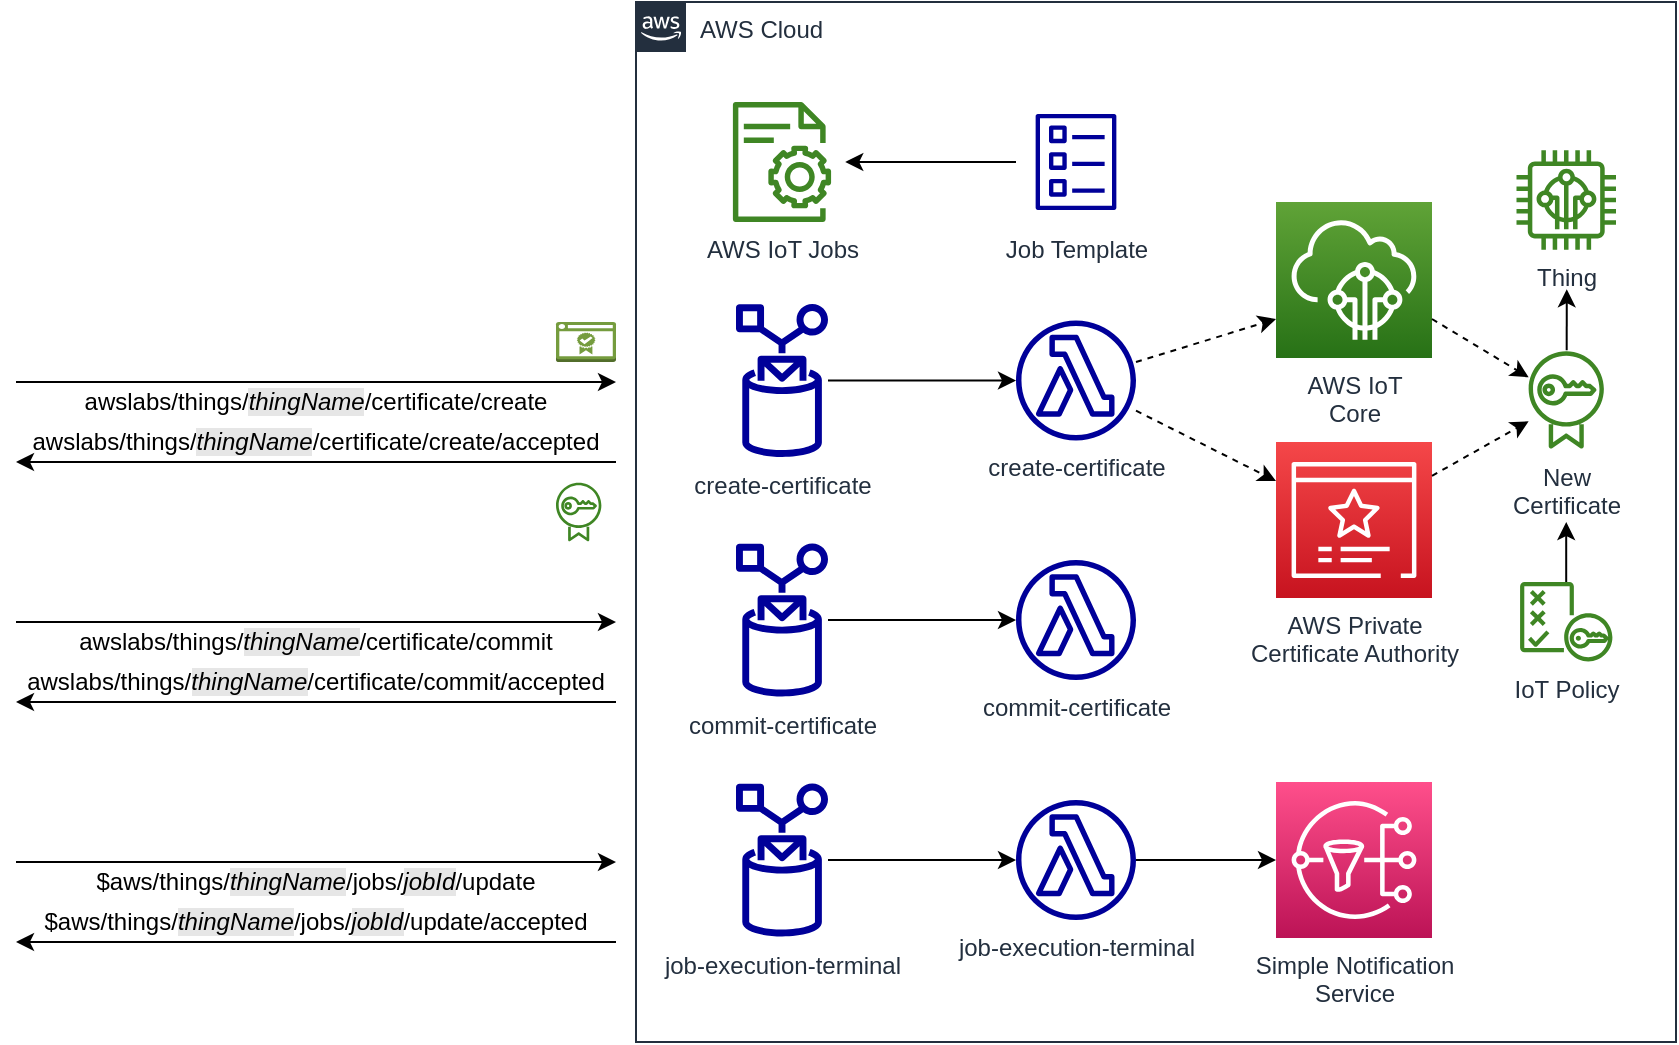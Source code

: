 <mxfile version="20.3.0" type="device"><diagram id="iFA7WSP7PmwG47qbFd6f" name="Page-1"><mxGraphModel dx="1102" dy="857" grid="1" gridSize="10" guides="1" tooltips="1" connect="1" arrows="1" fold="1" page="1" pageScale="1" pageWidth="1100" pageHeight="850" math="0" shadow="0"><root><mxCell id="0"/><mxCell id="1" parent="0"/><mxCell id="pha9NR9HZwjInYKIv3SI-1" value="AWS Cloud" style="points=[[0,0],[0.25,0],[0.5,0],[0.75,0],[1,0],[1,0.25],[1,0.5],[1,0.75],[1,1],[0.75,1],[0.5,1],[0.25,1],[0,1],[0,0.75],[0,0.5],[0,0.25]];outlineConnect=0;gradientColor=none;html=1;whiteSpace=wrap;fontSize=12;fontStyle=0;container=1;pointerEvents=0;collapsible=0;recursiveResize=0;shape=mxgraph.aws4.group;grIcon=mxgraph.aws4.group_aws_cloud_alt;strokeColor=#232F3E;fillColor=none;verticalAlign=top;align=left;spacingLeft=30;fontColor=#232F3E;dashed=0;" parent="1" vertex="1"><mxGeometry x="520" y="40" width="520" height="520" as="geometry"/></mxCell><mxCell id="pha9NR9HZwjInYKIv3SI-15" value="commit-certificate" style="sketch=0;outlineConnect=0;fontColor=#232F3E;gradientColor=none;fillColor=#000099;strokeColor=none;dashed=0;verticalLabelPosition=bottom;verticalAlign=top;align=center;html=1;fontSize=12;fontStyle=0;aspect=fixed;pointerEvents=1;shape=mxgraph.aws4.lambda_function;" parent="pha9NR9HZwjInYKIv3SI-1" vertex="1"><mxGeometry x="190" y="279" width="60" height="60" as="geometry"/></mxCell><mxCell id="LdcKFjev-AM0svmc6w0p-10" value="" style="edgeStyle=orthogonalEdgeStyle;rounded=0;orthogonalLoop=1;jettySize=auto;html=1;" parent="pha9NR9HZwjInYKIv3SI-1" source="pha9NR9HZwjInYKIv3SI-16" target="LdcKFjev-AM0svmc6w0p-9" edge="1"><mxGeometry relative="1" as="geometry"/></mxCell><mxCell id="pha9NR9HZwjInYKIv3SI-16" value="job-execution-terminal" style="sketch=0;outlineConnect=0;fontColor=#232F3E;gradientColor=none;fillColor=#000099;strokeColor=none;dashed=0;verticalLabelPosition=bottom;verticalAlign=top;align=center;html=1;fontSize=12;fontStyle=0;aspect=fixed;pointerEvents=1;shape=mxgraph.aws4.lambda_function;" parent="pha9NR9HZwjInYKIv3SI-1" vertex="1"><mxGeometry x="190" y="399" width="60" height="60" as="geometry"/></mxCell><mxCell id="pha9NR9HZwjInYKIv3SI-26" value="create-certificate" style="sketch=0;outlineConnect=0;fontColor=#232F3E;gradientColor=none;fillColor=#000099;strokeColor=none;dashed=0;verticalLabelPosition=bottom;verticalAlign=top;align=center;html=1;fontSize=12;fontStyle=0;aspect=fixed;pointerEvents=1;shape=mxgraph.aws4.lambda_function;" parent="pha9NR9HZwjInYKIv3SI-1" vertex="1"><mxGeometry x="190" y="159.25" width="60" height="60" as="geometry"/></mxCell><mxCell id="pha9NR9HZwjInYKIv3SI-45" value="New&lt;br&gt;Certificate" style="sketch=0;outlineConnect=0;fontColor=#232F3E;gradientColor=none;fillColor=#3F8624;strokeColor=none;dashed=0;verticalLabelPosition=bottom;verticalAlign=top;align=center;html=1;fontSize=12;fontStyle=0;aspect=fixed;pointerEvents=1;shape=mxgraph.aws4.certificate_manager;" parent="pha9NR9HZwjInYKIv3SI-1" vertex="1"><mxGeometry x="446.31" y="174.12" width="37.63" height="49.75" as="geometry"/></mxCell><mxCell id="pha9NR9HZwjInYKIv3SI-12" value="AWS IoT&lt;br&gt;Core" style="sketch=0;points=[[0,0,0],[0.25,0,0],[0.5,0,0],[0.75,0,0],[1,0,0],[0,1,0],[0.25,1,0],[0.5,1,0],[0.75,1,0],[1,1,0],[0,0.25,0],[0,0.5,0],[0,0.75,0],[1,0.25,0],[1,0.5,0],[1,0.75,0]];outlineConnect=0;fontColor=#232F3E;gradientColor=#60A337;gradientDirection=north;fillColor=#277116;strokeColor=#ffffff;dashed=0;verticalLabelPosition=bottom;verticalAlign=top;align=center;html=1;fontSize=12;fontStyle=0;aspect=fixed;shape=mxgraph.aws4.resourceIcon;resIcon=mxgraph.aws4.iot_core;" parent="pha9NR9HZwjInYKIv3SI-1" vertex="1"><mxGeometry x="320" y="100" width="78" height="78" as="geometry"/></mxCell><mxCell id="pha9NR9HZwjInYKIv3SI-13" value="AWS Private&lt;br&gt;Certificate Authority" style="sketch=0;points=[[0,0,0],[0.25,0,0],[0.5,0,0],[0.75,0,0],[1,0,0],[0,1,0],[0.25,1,0],[0.5,1,0],[0.75,1,0],[1,1,0],[0,0.25,0],[0,0.5,0],[0,0.75,0],[1,0.25,0],[1,0.5,0],[1,0.75,0]];outlineConnect=0;fontColor=#232F3E;gradientColor=#F54749;gradientDirection=north;fillColor=#C7131F;strokeColor=#ffffff;dashed=0;verticalLabelPosition=bottom;verticalAlign=top;align=center;html=1;fontSize=12;fontStyle=0;aspect=fixed;shape=mxgraph.aws4.resourceIcon;resIcon=mxgraph.aws4.certificate_manager_3;" parent="pha9NR9HZwjInYKIv3SI-1" vertex="1"><mxGeometry x="320" y="220" width="78" height="78" as="geometry"/></mxCell><mxCell id="zHyf31wUQvuEaMUlWrDy-2" value="" style="endArrow=classic;html=1;rounded=0;exitX=1;exitY=0.75;exitDx=0;exitDy=0;exitPerimeter=0;dashed=1;" parent="pha9NR9HZwjInYKIv3SI-1" source="pha9NR9HZwjInYKIv3SI-12" target="pha9NR9HZwjInYKIv3SI-45" edge="1"><mxGeometry width="50" height="50" relative="1" as="geometry"><mxPoint x="160" y="314.24" as="sourcePoint"/><mxPoint x="210" y="264.24" as="targetPoint"/></mxGeometry></mxCell><mxCell id="zHyf31wUQvuEaMUlWrDy-3" value="" style="endArrow=classic;html=1;rounded=0;dashed=1;" parent="pha9NR9HZwjInYKIv3SI-1" source="pha9NR9HZwjInYKIv3SI-13" target="pha9NR9HZwjInYKIv3SI-45" edge="1"><mxGeometry width="50" height="50" relative="1" as="geometry"><mxPoint x="160" y="314.24" as="sourcePoint"/><mxPoint x="210" y="264.24" as="targetPoint"/></mxGeometry></mxCell><mxCell id="LdcKFjev-AM0svmc6w0p-2" value="" style="edgeStyle=orthogonalEdgeStyle;rounded=0;orthogonalLoop=1;jettySize=auto;html=1;" parent="pha9NR9HZwjInYKIv3SI-1" source="LdcKFjev-AM0svmc6w0p-1" target="pha9NR9HZwjInYKIv3SI-26" edge="1"><mxGeometry relative="1" as="geometry"/></mxCell><mxCell id="LdcKFjev-AM0svmc6w0p-1" value="create-certificate" style="sketch=0;outlineConnect=0;fontColor=#232F3E;gradientColor=none;fillColor=#000099;strokeColor=none;dashed=0;verticalLabelPosition=bottom;verticalAlign=top;align=center;html=1;fontSize=12;fontStyle=0;aspect=fixed;pointerEvents=1;shape=mxgraph.aws4.rule;" parent="pha9NR9HZwjInYKIv3SI-1" vertex="1"><mxGeometry x="50" y="150.25" width="46" height="78" as="geometry"/></mxCell><mxCell id="LdcKFjev-AM0svmc6w0p-3" value="" style="endArrow=classic;html=1;rounded=0;entryX=0;entryY=0.75;entryDx=0;entryDy=0;entryPerimeter=0;dashed=1;" parent="pha9NR9HZwjInYKIv3SI-1" source="pha9NR9HZwjInYKIv3SI-26" target="pha9NR9HZwjInYKIv3SI-12" edge="1"><mxGeometry width="50" height="50" relative="1" as="geometry"><mxPoint x="40" y="410" as="sourcePoint"/><mxPoint x="90" y="360" as="targetPoint"/></mxGeometry></mxCell><mxCell id="LdcKFjev-AM0svmc6w0p-5" value="" style="edgeStyle=orthogonalEdgeStyle;rounded=0;orthogonalLoop=1;jettySize=auto;html=1;" parent="pha9NR9HZwjInYKIv3SI-1" source="LdcKFjev-AM0svmc6w0p-4" target="pha9NR9HZwjInYKIv3SI-15" edge="1"><mxGeometry relative="1" as="geometry"/></mxCell><mxCell id="LdcKFjev-AM0svmc6w0p-4" value="commit-certificate" style="sketch=0;outlineConnect=0;fontColor=#232F3E;gradientColor=none;fillColor=#000099;strokeColor=none;dashed=0;verticalLabelPosition=bottom;verticalAlign=top;align=center;html=1;fontSize=12;fontStyle=0;aspect=fixed;pointerEvents=1;shape=mxgraph.aws4.rule;" parent="pha9NR9HZwjInYKIv3SI-1" vertex="1"><mxGeometry x="50" y="270" width="46" height="78" as="geometry"/></mxCell><mxCell id="LdcKFjev-AM0svmc6w0p-6" value="" style="endArrow=classic;html=1;rounded=0;entryX=0;entryY=0.25;entryDx=0;entryDy=0;entryPerimeter=0;dashed=1;" parent="pha9NR9HZwjInYKIv3SI-1" source="pha9NR9HZwjInYKIv3SI-26" target="pha9NR9HZwjInYKIv3SI-13" edge="1"><mxGeometry width="50" height="50" relative="1" as="geometry"><mxPoint x="40" y="410" as="sourcePoint"/><mxPoint x="90" y="360" as="targetPoint"/></mxGeometry></mxCell><mxCell id="LdcKFjev-AM0svmc6w0p-8" value="" style="edgeStyle=orthogonalEdgeStyle;rounded=0;orthogonalLoop=1;jettySize=auto;html=1;" parent="pha9NR9HZwjInYKIv3SI-1" source="LdcKFjev-AM0svmc6w0p-7" target="pha9NR9HZwjInYKIv3SI-16" edge="1"><mxGeometry relative="1" as="geometry"/></mxCell><mxCell id="LdcKFjev-AM0svmc6w0p-7" value="job-execution-terminal" style="sketch=0;outlineConnect=0;fontColor=#232F3E;gradientColor=none;fillColor=#000099;strokeColor=none;dashed=0;verticalLabelPosition=bottom;verticalAlign=top;align=center;html=1;fontSize=12;fontStyle=0;aspect=fixed;pointerEvents=1;shape=mxgraph.aws4.rule;" parent="pha9NR9HZwjInYKIv3SI-1" vertex="1"><mxGeometry x="50" y="390" width="46" height="78" as="geometry"/></mxCell><mxCell id="LdcKFjev-AM0svmc6w0p-9" value="Simple Notification&lt;br&gt;Service" style="sketch=0;points=[[0,0,0],[0.25,0,0],[0.5,0,0],[0.75,0,0],[1,0,0],[0,1,0],[0.25,1,0],[0.5,1,0],[0.75,1,0],[1,1,0],[0,0.25,0],[0,0.5,0],[0,0.75,0],[1,0.25,0],[1,0.5,0],[1,0.75,0]];outlineConnect=0;fontColor=#232F3E;gradientColor=#FF4F8B;gradientDirection=north;fillColor=#BC1356;strokeColor=#ffffff;dashed=0;verticalLabelPosition=bottom;verticalAlign=top;align=center;html=1;fontSize=12;fontStyle=0;aspect=fixed;shape=mxgraph.aws4.resourceIcon;resIcon=mxgraph.aws4.sns;" parent="pha9NR9HZwjInYKIv3SI-1" vertex="1"><mxGeometry x="320" y="390" width="78" height="78" as="geometry"/></mxCell><mxCell id="LdcKFjev-AM0svmc6w0p-16" value="&lt;span style=&quot;background-color: rgb(255 , 255 , 255)&quot;&gt;IoT Policy&lt;/span&gt;" style="sketch=0;outlineConnect=0;fontColor=#232F3E;gradientColor=none;fillColor=#3F8624;strokeColor=none;dashed=0;verticalLabelPosition=bottom;verticalAlign=top;align=center;html=1;fontSize=12;fontStyle=0;aspect=fixed;pointerEvents=1;shape=mxgraph.aws4.policy;labelBackgroundColor=#E6E6E6;" parent="pha9NR9HZwjInYKIv3SI-1" vertex="1"><mxGeometry x="441.99" y="290" width="46.27" height="39.75" as="geometry"/></mxCell><mxCell id="LdcKFjev-AM0svmc6w0p-15" value="" style="edgeStyle=orthogonalEdgeStyle;rounded=0;orthogonalLoop=1;jettySize=auto;html=1;" parent="pha9NR9HZwjInYKIv3SI-1" source="LdcKFjev-AM0svmc6w0p-16" edge="1"><mxGeometry relative="1" as="geometry"><mxPoint x="465.12" y="260.0" as="targetPoint"/></mxGeometry></mxCell><mxCell id="LdcKFjev-AM0svmc6w0p-17" value="Thing" style="sketch=0;outlineConnect=0;fontColor=#232F3E;gradientColor=none;fillColor=#3F8624;strokeColor=none;dashed=0;verticalLabelPosition=bottom;verticalAlign=top;align=center;html=1;fontSize=12;fontStyle=0;aspect=fixed;pointerEvents=1;shape=mxgraph.aws4.iot_thing_freertos_device;labelBackgroundColor=#FFFFFF;" parent="pha9NR9HZwjInYKIv3SI-1" vertex="1"><mxGeometry x="440.25" y="74.1" width="49.75" height="49.75" as="geometry"/></mxCell><mxCell id="LdcKFjev-AM0svmc6w0p-18" value="" style="edgeStyle=orthogonalEdgeStyle;rounded=0;orthogonalLoop=1;jettySize=auto;html=1;" parent="pha9NR9HZwjInYKIv3SI-1" edge="1"><mxGeometry relative="1" as="geometry"><mxPoint x="465.38" y="143.6" as="targetPoint"/><mxPoint x="465.35" y="174.123" as="sourcePoint"/></mxGeometry></mxCell><mxCell id="LdcKFjev-AM0svmc6w0p-19" value="AWS IoT Jobs" style="sketch=0;outlineConnect=0;fontColor=#232F3E;gradientColor=none;fillColor=#3F8624;strokeColor=none;dashed=0;verticalLabelPosition=bottom;verticalAlign=top;align=center;html=1;fontSize=12;fontStyle=0;aspect=fixed;pointerEvents=1;shape=mxgraph.aws4.iot_device_jobs_resource;labelBackgroundColor=#FFFFFF;" parent="pha9NR9HZwjInYKIv3SI-1" vertex="1"><mxGeometry x="48.38" y="50" width="49.23" height="60" as="geometry"/></mxCell><mxCell id="LdcKFjev-AM0svmc6w0p-20" value="" style="edgeStyle=orthogonalEdgeStyle;rounded=0;orthogonalLoop=1;jettySize=auto;html=1;" parent="pha9NR9HZwjInYKIv3SI-1" source="LdcKFjev-AM0svmc6w0p-21" edge="1"><mxGeometry relative="1" as="geometry"><mxPoint x="104.62" y="80" as="targetPoint"/></mxGeometry></mxCell><mxCell id="LdcKFjev-AM0svmc6w0p-21" value="Job Template" style="sketch=0;outlineConnect=0;fontColor=#232F3E;gradientColor=none;strokeColor=#000099;fillColor=#ffffff;dashed=0;verticalLabelPosition=bottom;verticalAlign=top;align=center;html=1;fontSize=12;fontStyle=0;aspect=fixed;shape=mxgraph.aws4.resourceIcon;resIcon=mxgraph.aws4.template;" parent="pha9NR9HZwjInYKIv3SI-1" vertex="1"><mxGeometry x="190" y="50" width="60" height="60" as="geometry"/></mxCell><mxCell id="pha9NR9HZwjInYKIv3SI-18" value="" style="endArrow=classic;html=1;rounded=0;" parent="1" edge="1"><mxGeometry width="50" height="50" relative="1" as="geometry"><mxPoint x="210" y="230" as="sourcePoint"/><mxPoint x="510" y="230" as="targetPoint"/></mxGeometry></mxCell><mxCell id="pha9NR9HZwjInYKIv3SI-19" value="" style="endArrow=classic;html=1;rounded=0;" parent="1" edge="1"><mxGeometry width="50" height="50" relative="1" as="geometry"><mxPoint x="510" y="270" as="sourcePoint"/><mxPoint x="210" y="270" as="targetPoint"/></mxGeometry></mxCell><mxCell id="pha9NR9HZwjInYKIv3SI-20" value="awslabs/things/&lt;span style=&quot;background-color: rgb(230 , 230 , 230)&quot;&gt;&lt;i&gt;thingName&lt;/i&gt;&lt;/span&gt;/certificate/create" style="text;html=1;strokeColor=none;fillColor=none;align=center;verticalAlign=middle;whiteSpace=wrap;rounded=0;" parent="1" vertex="1"><mxGeometry x="210" y="230" width="300" height="20" as="geometry"/></mxCell><mxCell id="pha9NR9HZwjInYKIv3SI-21" value="awslabs/things/&lt;span style=&quot;background-color: rgb(230 , 230 , 230)&quot;&gt;&lt;i&gt;thingName&lt;/i&gt;&lt;/span&gt;/certificate/create/accepted" style="text;html=1;strokeColor=none;fillColor=none;align=center;verticalAlign=middle;whiteSpace=wrap;rounded=0;" parent="1" vertex="1"><mxGeometry x="210" y="250" width="300" height="20" as="geometry"/></mxCell><mxCell id="pha9NR9HZwjInYKIv3SI-48" value="" style="endArrow=classic;html=1;rounded=0;" parent="1" edge="1"><mxGeometry width="50" height="50" relative="1" as="geometry"><mxPoint x="210" y="350" as="sourcePoint"/><mxPoint x="510" y="350" as="targetPoint"/></mxGeometry></mxCell><mxCell id="pha9NR9HZwjInYKIv3SI-49" value="" style="endArrow=classic;html=1;rounded=0;" parent="1" edge="1"><mxGeometry width="50" height="50" relative="1" as="geometry"><mxPoint x="510" y="390" as="sourcePoint"/><mxPoint x="210" y="390" as="targetPoint"/></mxGeometry></mxCell><mxCell id="pha9NR9HZwjInYKIv3SI-50" value="awslabs/things/&lt;span style=&quot;background-color: rgb(230 , 230 , 230)&quot;&gt;&lt;i&gt;thingName&lt;/i&gt;&lt;/span&gt;/certificate/commit" style="text;html=1;strokeColor=none;fillColor=none;align=center;verticalAlign=middle;whiteSpace=wrap;rounded=0;" parent="1" vertex="1"><mxGeometry x="210" y="350" width="300" height="20" as="geometry"/></mxCell><mxCell id="pha9NR9HZwjInYKIv3SI-51" value="awslabs/things/&lt;span style=&quot;background-color: rgb(230 , 230 , 230)&quot;&gt;&lt;i&gt;thingName&lt;/i&gt;&lt;/span&gt;/certificate/commit/accepted" style="text;html=1;strokeColor=none;fillColor=none;align=center;verticalAlign=middle;whiteSpace=wrap;rounded=0;" parent="1" vertex="1"><mxGeometry x="210" y="370" width="300" height="20" as="geometry"/></mxCell><mxCell id="LdcKFjev-AM0svmc6w0p-11" value="" style="endArrow=classic;html=1;rounded=0;" parent="1" edge="1"><mxGeometry width="50" height="50" relative="1" as="geometry"><mxPoint x="210" y="470" as="sourcePoint"/><mxPoint x="510" y="470" as="targetPoint"/></mxGeometry></mxCell><mxCell id="LdcKFjev-AM0svmc6w0p-12" value="" style="endArrow=classic;html=1;rounded=0;" parent="1" edge="1"><mxGeometry width="50" height="50" relative="1" as="geometry"><mxPoint x="510" y="510" as="sourcePoint"/><mxPoint x="210" y="510" as="targetPoint"/></mxGeometry></mxCell><mxCell id="LdcKFjev-AM0svmc6w0p-13" value="$aws/things/&lt;span style=&quot;background-color: rgb(230 , 230 , 230)&quot;&gt;&lt;i&gt;thingName&lt;/i&gt;&lt;/span&gt;/jobs/&lt;span style=&quot;background-color: rgb(230 , 230 , 230)&quot;&gt;&lt;i&gt;jobId&lt;/i&gt;&lt;/span&gt;/update" style="text;html=1;strokeColor=none;fillColor=none;align=center;verticalAlign=middle;whiteSpace=wrap;rounded=0;" parent="1" vertex="1"><mxGeometry x="210" y="470" width="300" height="20" as="geometry"/></mxCell><mxCell id="LdcKFjev-AM0svmc6w0p-14" value="$aws/things/&lt;span style=&quot;background-color: rgb(230 , 230 , 230)&quot;&gt;&lt;i&gt;thingName&lt;/i&gt;&lt;/span&gt;/jobs/&lt;span style=&quot;background-color: rgb(230 , 230 , 230)&quot;&gt;&lt;i&gt;jobId&lt;/i&gt;&lt;/span&gt;/update/accepted" style="text;html=1;strokeColor=none;fillColor=none;align=center;verticalAlign=middle;whiteSpace=wrap;rounded=0;" parent="1" vertex="1"><mxGeometry x="210" y="490" width="300" height="20" as="geometry"/></mxCell><mxCell id="LdcKFjev-AM0svmc6w0p-22" value="" style="outlineConnect=0;dashed=0;verticalLabelPosition=bottom;verticalAlign=top;align=center;html=1;shape=mxgraph.aws3.certificate_manager_2;fillColor=#759C3E;gradientColor=none;strokeColor=#000000;" parent="1" vertex="1"><mxGeometry x="480" y="200" width="30" height="20" as="geometry"/></mxCell><mxCell id="LdcKFjev-AM0svmc6w0p-23" value="" style="sketch=0;outlineConnect=0;fontColor=#232F3E;gradientColor=none;fillColor=#3F8624;strokeColor=none;dashed=0;verticalLabelPosition=bottom;verticalAlign=top;align=center;html=1;fontSize=12;fontStyle=0;aspect=fixed;pointerEvents=1;shape=mxgraph.aws4.certificate_manager;" parent="1" vertex="1"><mxGeometry x="480" y="280" width="22.69" height="30" as="geometry"/></mxCell></root></mxGraphModel></diagram></mxfile>